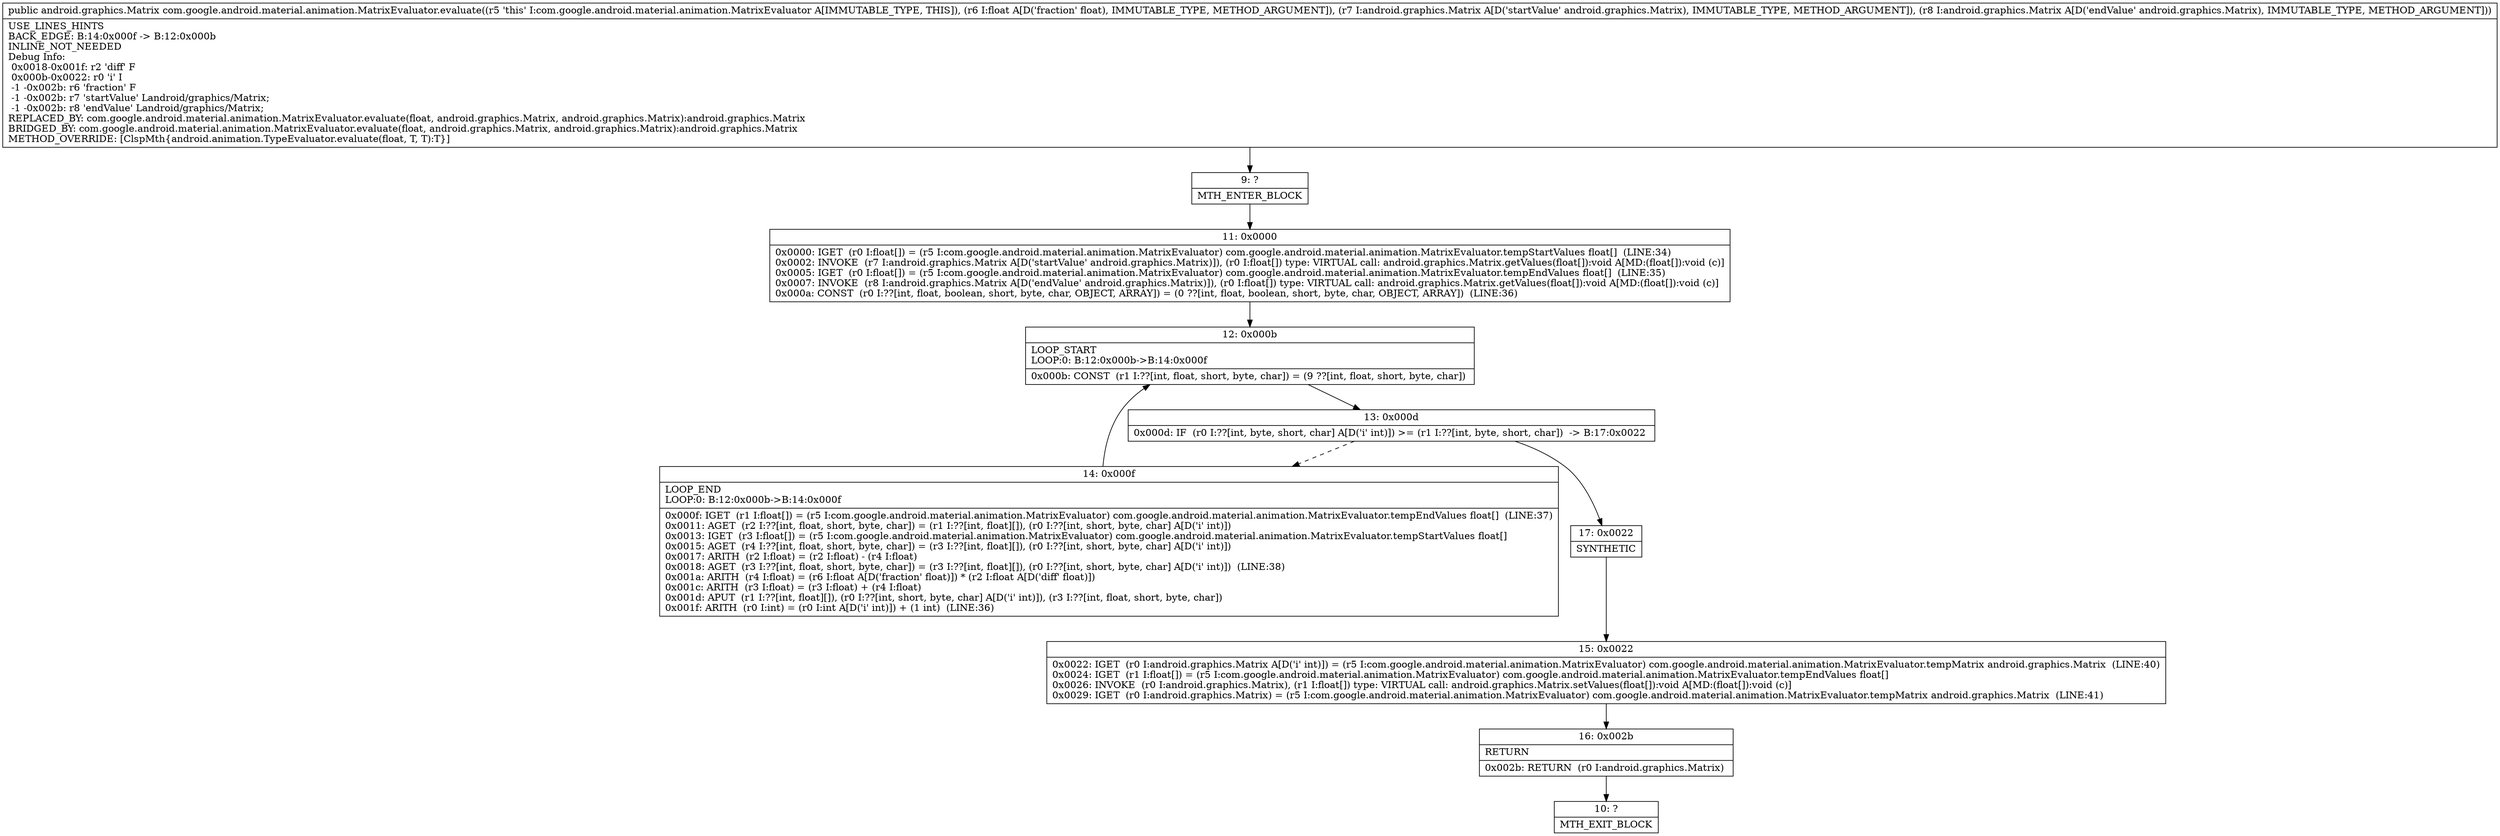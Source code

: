 digraph "CFG forcom.google.android.material.animation.MatrixEvaluator.evaluate(FLandroid\/graphics\/Matrix;Landroid\/graphics\/Matrix;)Landroid\/graphics\/Matrix;" {
Node_9 [shape=record,label="{9\:\ ?|MTH_ENTER_BLOCK\l}"];
Node_11 [shape=record,label="{11\:\ 0x0000|0x0000: IGET  (r0 I:float[]) = (r5 I:com.google.android.material.animation.MatrixEvaluator) com.google.android.material.animation.MatrixEvaluator.tempStartValues float[]  (LINE:34)\l0x0002: INVOKE  (r7 I:android.graphics.Matrix A[D('startValue' android.graphics.Matrix)]), (r0 I:float[]) type: VIRTUAL call: android.graphics.Matrix.getValues(float[]):void A[MD:(float[]):void (c)]\l0x0005: IGET  (r0 I:float[]) = (r5 I:com.google.android.material.animation.MatrixEvaluator) com.google.android.material.animation.MatrixEvaluator.tempEndValues float[]  (LINE:35)\l0x0007: INVOKE  (r8 I:android.graphics.Matrix A[D('endValue' android.graphics.Matrix)]), (r0 I:float[]) type: VIRTUAL call: android.graphics.Matrix.getValues(float[]):void A[MD:(float[]):void (c)]\l0x000a: CONST  (r0 I:??[int, float, boolean, short, byte, char, OBJECT, ARRAY]) = (0 ??[int, float, boolean, short, byte, char, OBJECT, ARRAY])  (LINE:36)\l}"];
Node_12 [shape=record,label="{12\:\ 0x000b|LOOP_START\lLOOP:0: B:12:0x000b\-\>B:14:0x000f\l|0x000b: CONST  (r1 I:??[int, float, short, byte, char]) = (9 ??[int, float, short, byte, char]) \l}"];
Node_13 [shape=record,label="{13\:\ 0x000d|0x000d: IF  (r0 I:??[int, byte, short, char] A[D('i' int)]) \>= (r1 I:??[int, byte, short, char])  \-\> B:17:0x0022 \l}"];
Node_14 [shape=record,label="{14\:\ 0x000f|LOOP_END\lLOOP:0: B:12:0x000b\-\>B:14:0x000f\l|0x000f: IGET  (r1 I:float[]) = (r5 I:com.google.android.material.animation.MatrixEvaluator) com.google.android.material.animation.MatrixEvaluator.tempEndValues float[]  (LINE:37)\l0x0011: AGET  (r2 I:??[int, float, short, byte, char]) = (r1 I:??[int, float][]), (r0 I:??[int, short, byte, char] A[D('i' int)]) \l0x0013: IGET  (r3 I:float[]) = (r5 I:com.google.android.material.animation.MatrixEvaluator) com.google.android.material.animation.MatrixEvaluator.tempStartValues float[] \l0x0015: AGET  (r4 I:??[int, float, short, byte, char]) = (r3 I:??[int, float][]), (r0 I:??[int, short, byte, char] A[D('i' int)]) \l0x0017: ARITH  (r2 I:float) = (r2 I:float) \- (r4 I:float) \l0x0018: AGET  (r3 I:??[int, float, short, byte, char]) = (r3 I:??[int, float][]), (r0 I:??[int, short, byte, char] A[D('i' int)])  (LINE:38)\l0x001a: ARITH  (r4 I:float) = (r6 I:float A[D('fraction' float)]) * (r2 I:float A[D('diff' float)]) \l0x001c: ARITH  (r3 I:float) = (r3 I:float) + (r4 I:float) \l0x001d: APUT  (r1 I:??[int, float][]), (r0 I:??[int, short, byte, char] A[D('i' int)]), (r3 I:??[int, float, short, byte, char]) \l0x001f: ARITH  (r0 I:int) = (r0 I:int A[D('i' int)]) + (1 int)  (LINE:36)\l}"];
Node_17 [shape=record,label="{17\:\ 0x0022|SYNTHETIC\l}"];
Node_15 [shape=record,label="{15\:\ 0x0022|0x0022: IGET  (r0 I:android.graphics.Matrix A[D('i' int)]) = (r5 I:com.google.android.material.animation.MatrixEvaluator) com.google.android.material.animation.MatrixEvaluator.tempMatrix android.graphics.Matrix  (LINE:40)\l0x0024: IGET  (r1 I:float[]) = (r5 I:com.google.android.material.animation.MatrixEvaluator) com.google.android.material.animation.MatrixEvaluator.tempEndValues float[] \l0x0026: INVOKE  (r0 I:android.graphics.Matrix), (r1 I:float[]) type: VIRTUAL call: android.graphics.Matrix.setValues(float[]):void A[MD:(float[]):void (c)]\l0x0029: IGET  (r0 I:android.graphics.Matrix) = (r5 I:com.google.android.material.animation.MatrixEvaluator) com.google.android.material.animation.MatrixEvaluator.tempMatrix android.graphics.Matrix  (LINE:41)\l}"];
Node_16 [shape=record,label="{16\:\ 0x002b|RETURN\l|0x002b: RETURN  (r0 I:android.graphics.Matrix) \l}"];
Node_10 [shape=record,label="{10\:\ ?|MTH_EXIT_BLOCK\l}"];
MethodNode[shape=record,label="{public android.graphics.Matrix com.google.android.material.animation.MatrixEvaluator.evaluate((r5 'this' I:com.google.android.material.animation.MatrixEvaluator A[IMMUTABLE_TYPE, THIS]), (r6 I:float A[D('fraction' float), IMMUTABLE_TYPE, METHOD_ARGUMENT]), (r7 I:android.graphics.Matrix A[D('startValue' android.graphics.Matrix), IMMUTABLE_TYPE, METHOD_ARGUMENT]), (r8 I:android.graphics.Matrix A[D('endValue' android.graphics.Matrix), IMMUTABLE_TYPE, METHOD_ARGUMENT]))  | USE_LINES_HINTS\lBACK_EDGE: B:14:0x000f \-\> B:12:0x000b\lINLINE_NOT_NEEDED\lDebug Info:\l  0x0018\-0x001f: r2 'diff' F\l  0x000b\-0x0022: r0 'i' I\l  \-1 \-0x002b: r6 'fraction' F\l  \-1 \-0x002b: r7 'startValue' Landroid\/graphics\/Matrix;\l  \-1 \-0x002b: r8 'endValue' Landroid\/graphics\/Matrix;\lREPLACED_BY: com.google.android.material.animation.MatrixEvaluator.evaluate(float, android.graphics.Matrix, android.graphics.Matrix):android.graphics.Matrix\lBRIDGED_BY: com.google.android.material.animation.MatrixEvaluator.evaluate(float, android.graphics.Matrix, android.graphics.Matrix):android.graphics.Matrix\lMETHOD_OVERRIDE: [ClspMth\{android.animation.TypeEvaluator.evaluate(float, T, T):T\}]\l}"];
MethodNode -> Node_9;Node_9 -> Node_11;
Node_11 -> Node_12;
Node_12 -> Node_13;
Node_13 -> Node_14[style=dashed];
Node_13 -> Node_17;
Node_14 -> Node_12;
Node_17 -> Node_15;
Node_15 -> Node_16;
Node_16 -> Node_10;
}


